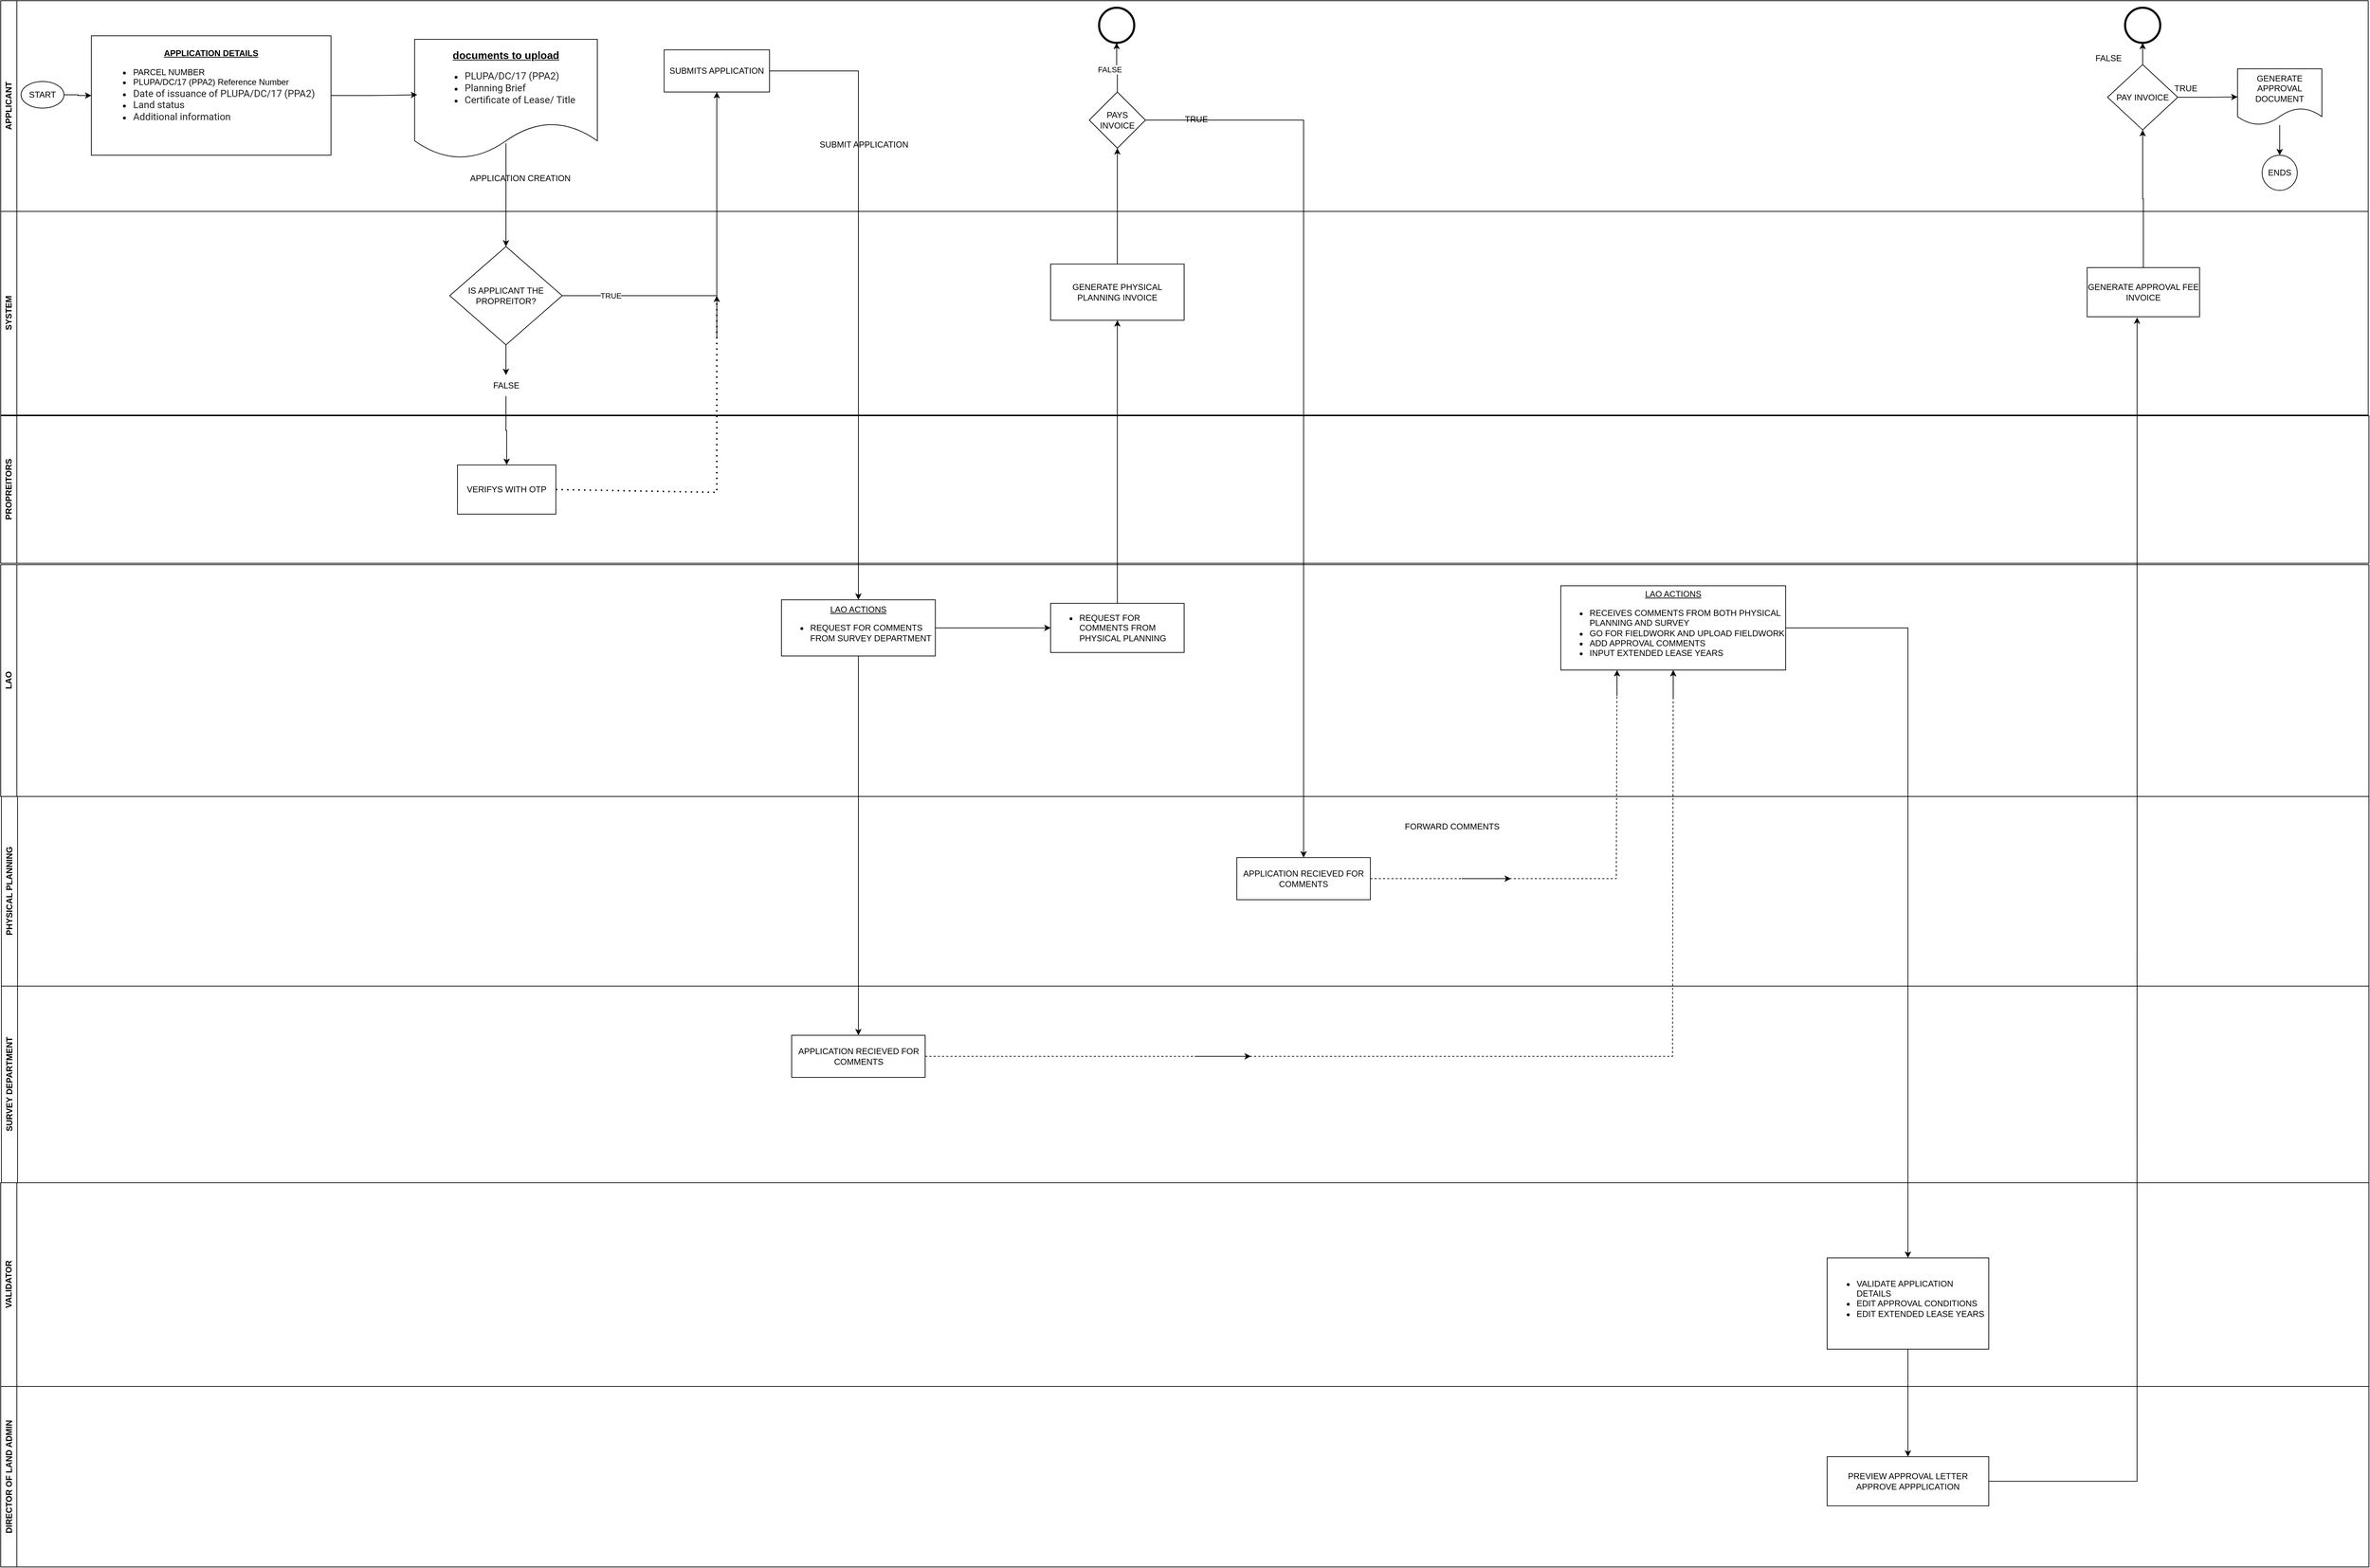 <mxfile version="24.7.14">
  <diagram name="Page-1" id="PFEDFdBlcjiIKvSwy2OO">
    <mxGraphModel dx="1500" dy="794" grid="1" gridSize="10" guides="1" tooltips="1" connect="1" arrows="1" fold="1" page="1" pageScale="1" pageWidth="850" pageHeight="1100" math="0" shadow="0">
      <root>
        <mxCell id="0" />
        <mxCell id="1" parent="0" />
        <mxCell id="5TvdF93Sg0sk9HjSyfZu-1" value="APPLICANT" style="swimlane;horizontal=0;whiteSpace=wrap;html=1;" vertex="1" parent="1">
          <mxGeometry x="71" y="110" width="3369" height="300" as="geometry" />
        </mxCell>
        <mxCell id="5TvdF93Sg0sk9HjSyfZu-2" value="&lt;u&gt;&lt;b&gt;APPLICATION DETAILS&lt;/b&gt;&lt;/u&gt;&lt;div style=&quot;text-align: left;&quot;&gt;&lt;ul&gt;&lt;li&gt;PARCEL NUMBER&lt;/li&gt;&lt;li&gt;PLUPA/DC/17 (PPA2) Reference Number&lt;/li&gt;&lt;li&gt;&lt;label style=&quot;color: rgba(0, 0, 0, 0.87); font-family: Roboto, &amp;quot;Helvetica Neue&amp;quot;, sans-serif; font-size: 14px; background-color: rgb(255, 255, 255);&quot;&gt;Date of issuance of PLUPA/DC/17 (PPA2)&lt;/label&gt;&lt;span style=&quot;color: rgb(220, 53, 69); font-family: Roboto, &amp;quot;Helvetica Neue&amp;quot;, sans-serif; font-size: 14px; background-color: rgb(255, 255, 255);&quot; class=&quot;required&quot; aria-required=&quot;true&quot;&gt;&amp;nbsp;&lt;/span&gt;&lt;/li&gt;&lt;li&gt;&lt;span style=&quot;color: rgb(220, 53, 69); font-family: Roboto, &amp;quot;Helvetica Neue&amp;quot;, sans-serif; font-size: 14px; background-color: rgb(255, 255, 255);&quot; class=&quot;required&quot; aria-required=&quot;true&quot;&gt;&lt;span style=&quot;color: rgba(0, 0, 0, 0.87);&quot;&gt;Land status&lt;/span&gt;&lt;/span&gt;&lt;/li&gt;&lt;li&gt;&lt;span style=&quot;color: rgb(220, 53, 69); font-family: Roboto, &amp;quot;Helvetica Neue&amp;quot;, sans-serif; font-size: 14px; background-color: rgb(255, 255, 255);&quot; class=&quot;required&quot; aria-required=&quot;true&quot;&gt;&lt;span style=&quot;color: rgba(0, 0, 0, 0.87);&quot;&gt;Additional information&lt;/span&gt;&lt;/span&gt;&lt;/li&gt;&lt;/ul&gt;&lt;/div&gt;&lt;div style=&quot;text-align: left;&quot;&gt;&lt;span style=&quot;color: rgb(220, 53, 69); font-family: Roboto, &amp;quot;Helvetica Neue&amp;quot;, sans-serif; font-size: 14px; background-color: rgb(255, 255, 255);&quot; class=&quot;required&quot; aria-required=&quot;true&quot;&gt;&lt;br&gt;&lt;/span&gt;&lt;/div&gt;" style="whiteSpace=wrap;html=1;" vertex="1" parent="5TvdF93Sg0sk9HjSyfZu-1">
          <mxGeometry x="129" y="50" width="341" height="170" as="geometry" />
        </mxCell>
        <mxCell id="5TvdF93Sg0sk9HjSyfZu-3" value="&lt;u&gt;&lt;font style=&quot;font-size: 15px;&quot;&gt;&lt;b&gt;documents to upload&lt;/b&gt;&lt;/font&gt;&lt;/u&gt;&lt;div style=&quot;text-align: left;&quot;&gt;&lt;ul&gt;&lt;li&gt;&lt;span style=&quot;color: rgba(0, 0, 0, 0.87); font-family: Roboto, &amp;quot;Helvetica Neue&amp;quot;, sans-serif; font-size: 14px; background-color: rgb(255, 255, 255);&quot;&gt;PLUPA/DC/17 (PPA2)&lt;/span&gt;&lt;/li&gt;&lt;li&gt;&lt;span style=&quot;background-color: rgb(255, 255, 255); color: rgba(0, 0, 0, 0.87); font-family: Roboto, &amp;quot;Helvetica Neue&amp;quot;, sans-serif; font-size: 14px;&quot;&gt;Planning Brief&lt;/span&gt;&lt;br&gt;&lt;/li&gt;&lt;li&gt;&lt;span style=&quot;background-color: rgb(255, 255, 255); color: rgba(0, 0, 0, 0.87); font-family: Roboto, &amp;quot;Helvetica Neue&amp;quot;, sans-serif; font-size: 14px;&quot;&gt;Certificate of Lease/ Title&lt;br&gt;&lt;/span&gt;&lt;/li&gt;&lt;/ul&gt;&lt;/div&gt;" style="shape=document;whiteSpace=wrap;html=1;boundedLbl=1;" vertex="1" parent="5TvdF93Sg0sk9HjSyfZu-1">
          <mxGeometry x="589" y="55" width="260" height="170" as="geometry" />
        </mxCell>
        <mxCell id="5TvdF93Sg0sk9HjSyfZu-4" style="edgeStyle=orthogonalEdgeStyle;rounded=0;orthogonalLoop=1;jettySize=auto;html=1;entryX=0.014;entryY=0.465;entryDx=0;entryDy=0;entryPerimeter=0;" edge="1" parent="5TvdF93Sg0sk9HjSyfZu-1" source="5TvdF93Sg0sk9HjSyfZu-2" target="5TvdF93Sg0sk9HjSyfZu-3">
          <mxGeometry relative="1" as="geometry" />
        </mxCell>
        <mxCell id="5TvdF93Sg0sk9HjSyfZu-5" value="SUBMIT APPLICATION" style="text;html=1;align=center;verticalAlign=middle;resizable=0;points=[];autosize=1;strokeColor=none;fillColor=none;" vertex="1" parent="5TvdF93Sg0sk9HjSyfZu-1">
          <mxGeometry x="1153" y="190" width="150" height="30" as="geometry" />
        </mxCell>
        <mxCell id="5TvdF93Sg0sk9HjSyfZu-6" style="edgeStyle=orthogonalEdgeStyle;rounded=0;orthogonalLoop=1;jettySize=auto;html=1;entryX=0.5;entryY=0;entryDx=0;entryDy=0;" edge="1" parent="5TvdF93Sg0sk9HjSyfZu-1" source="5TvdF93Sg0sk9HjSyfZu-7" target="5TvdF93Sg0sk9HjSyfZu-9">
          <mxGeometry relative="1" as="geometry" />
        </mxCell>
        <mxCell id="5TvdF93Sg0sk9HjSyfZu-7" value="GENERATE APPROVAL DOCUMENT" style="shape=document;whiteSpace=wrap;html=1;boundedLbl=1;" vertex="1" parent="5TvdF93Sg0sk9HjSyfZu-1">
          <mxGeometry x="3183" y="97" width="120" height="80" as="geometry" />
        </mxCell>
        <mxCell id="5TvdF93Sg0sk9HjSyfZu-8" value="TRUE" style="text;html=1;align=center;verticalAlign=middle;resizable=0;points=[];autosize=1;strokeColor=none;fillColor=none;" vertex="1" parent="5TvdF93Sg0sk9HjSyfZu-1">
          <mxGeometry x="3079" y="110" width="60" height="30" as="geometry" />
        </mxCell>
        <mxCell id="5TvdF93Sg0sk9HjSyfZu-9" value="ENDS" style="ellipse;whiteSpace=wrap;html=1;" vertex="1" parent="5TvdF93Sg0sk9HjSyfZu-1">
          <mxGeometry x="3218" y="220" width="50" height="50" as="geometry" />
        </mxCell>
        <mxCell id="5TvdF93Sg0sk9HjSyfZu-10" value="" style="edgeStyle=orthogonalEdgeStyle;rounded=0;orthogonalLoop=1;jettySize=auto;html=1;" edge="1" parent="5TvdF93Sg0sk9HjSyfZu-1" source="5TvdF93Sg0sk9HjSyfZu-11" target="5TvdF93Sg0sk9HjSyfZu-2">
          <mxGeometry relative="1" as="geometry" />
        </mxCell>
        <mxCell id="5TvdF93Sg0sk9HjSyfZu-11" value="START" style="ellipse;whiteSpace=wrap;html=1;" vertex="1" parent="5TvdF93Sg0sk9HjSyfZu-1">
          <mxGeometry x="29" y="115" width="61" height="38" as="geometry" />
        </mxCell>
        <mxCell id="5TvdF93Sg0sk9HjSyfZu-12" value="" style="edgeStyle=orthogonalEdgeStyle;rounded=0;orthogonalLoop=1;jettySize=auto;html=1;" edge="1" parent="5TvdF93Sg0sk9HjSyfZu-1" source="5TvdF93Sg0sk9HjSyfZu-13" target="5TvdF93Sg0sk9HjSyfZu-15">
          <mxGeometry relative="1" as="geometry" />
        </mxCell>
        <mxCell id="5TvdF93Sg0sk9HjSyfZu-13" value="PAYS INVOICE" style="rhombus;whiteSpace=wrap;html=1;" vertex="1" parent="5TvdF93Sg0sk9HjSyfZu-1">
          <mxGeometry x="1549" y="130" width="80" height="80" as="geometry" />
        </mxCell>
        <mxCell id="5TvdF93Sg0sk9HjSyfZu-14" value="TRUE" style="text;html=1;align=center;verticalAlign=middle;resizable=0;points=[];autosize=1;strokeColor=none;fillColor=none;" vertex="1" parent="5TvdF93Sg0sk9HjSyfZu-1">
          <mxGeometry x="1671" y="154" width="60" height="30" as="geometry" />
        </mxCell>
        <mxCell id="5TvdF93Sg0sk9HjSyfZu-15" value="" style="points=[[0.145,0.145,0],[0.5,0,0],[0.855,0.145,0],[1,0.5,0],[0.855,0.855,0],[0.5,1,0],[0.145,0.855,0],[0,0.5,0]];shape=mxgraph.bpmn.event;html=1;verticalLabelPosition=bottom;labelBackgroundColor=#ffffff;verticalAlign=top;align=center;perimeter=ellipsePerimeter;outlineConnect=0;aspect=fixed;outline=end;symbol=terminate2;" vertex="1" parent="5TvdF93Sg0sk9HjSyfZu-1">
          <mxGeometry x="1563" y="10" width="50" height="50" as="geometry" />
        </mxCell>
        <mxCell id="5TvdF93Sg0sk9HjSyfZu-16" value="" style="points=[[0.145,0.145,0],[0.5,0,0],[0.855,0.145,0],[1,0.5,0],[0.855,0.855,0],[0.5,1,0],[0.145,0.855,0],[0,0.5,0]];shape=mxgraph.bpmn.event;html=1;verticalLabelPosition=bottom;labelBackgroundColor=#ffffff;verticalAlign=top;align=center;perimeter=ellipsePerimeter;outlineConnect=0;aspect=fixed;outline=end;symbol=terminate2;" vertex="1" parent="5TvdF93Sg0sk9HjSyfZu-1">
          <mxGeometry x="3023" y="10" width="50" height="50" as="geometry" />
        </mxCell>
        <mxCell id="5TvdF93Sg0sk9HjSyfZu-17" value="FALSE" style="text;html=1;align=center;verticalAlign=middle;resizable=0;points=[];autosize=1;strokeColor=none;fillColor=none;" vertex="1" parent="5TvdF93Sg0sk9HjSyfZu-1">
          <mxGeometry x="2969" y="67" width="60" height="30" as="geometry" />
        </mxCell>
        <mxCell id="5TvdF93Sg0sk9HjSyfZu-18" value="SYSTEM" style="swimlane;horizontal=0;whiteSpace=wrap;html=1;" vertex="1" parent="1">
          <mxGeometry x="71" y="410" width="3369" height="290" as="geometry" />
        </mxCell>
        <mxCell id="5TvdF93Sg0sk9HjSyfZu-19" value="IS APPLICANT THE PROPREITOR?" style="rhombus;whiteSpace=wrap;html=1;" vertex="1" parent="5TvdF93Sg0sk9HjSyfZu-18">
          <mxGeometry x="639" y="50" width="160" height="140" as="geometry" />
        </mxCell>
        <mxCell id="5TvdF93Sg0sk9HjSyfZu-20" value="GENERATE APPROVAL FEE INVOICE" style="whiteSpace=wrap;html=1;" vertex="1" parent="5TvdF93Sg0sk9HjSyfZu-18">
          <mxGeometry x="2969" y="80" width="160" height="70" as="geometry" />
        </mxCell>
        <mxCell id="5TvdF93Sg0sk9HjSyfZu-21" value="" style="endArrow=none;dashed=1;html=1;dashPattern=1 3;strokeWidth=2;rounded=0;exitX=1;exitY=0.5;exitDx=0;exitDy=0;" edge="1" parent="5TvdF93Sg0sk9HjSyfZu-18" source="5TvdF93Sg0sk9HjSyfZu-26">
          <mxGeometry width="50" height="50" relative="1" as="geometry">
            <mxPoint x="1034" y="502" as="sourcePoint" />
            <mxPoint x="1019" y="130" as="targetPoint" />
            <Array as="points">
              <mxPoint x="1019" y="400" />
            </Array>
          </mxGeometry>
        </mxCell>
        <mxCell id="5TvdF93Sg0sk9HjSyfZu-22" value="GENERATE PHYSICAL PLANNING INVOICE" style="whiteSpace=wrap;html=1;" vertex="1" parent="5TvdF93Sg0sk9HjSyfZu-18">
          <mxGeometry x="1494" y="75" width="190" height="80" as="geometry" />
        </mxCell>
        <mxCell id="5TvdF93Sg0sk9HjSyfZu-23" style="edgeStyle=orthogonalEdgeStyle;rounded=0;orthogonalLoop=1;jettySize=auto;html=1;entryX=0.5;entryY=0;entryDx=0;entryDy=0;exitX=0.5;exitY=0.871;exitDx=0;exitDy=0;exitPerimeter=0;" edge="1" parent="1" source="5TvdF93Sg0sk9HjSyfZu-3" target="5TvdF93Sg0sk9HjSyfZu-19">
          <mxGeometry relative="1" as="geometry" />
        </mxCell>
        <mxCell id="5TvdF93Sg0sk9HjSyfZu-24" value="APPLICATION CREATION" style="text;html=1;align=center;verticalAlign=middle;resizable=0;points=[];autosize=1;strokeColor=none;fillColor=none;" vertex="1" parent="1">
          <mxGeometry x="725" y="348" width="170" height="30" as="geometry" />
        </mxCell>
        <mxCell id="5TvdF93Sg0sk9HjSyfZu-25" value="PROPREITORS" style="swimlane;horizontal=0;whiteSpace=wrap;html=1;startSize=23;" vertex="1" parent="1">
          <mxGeometry x="71" y="701" width="3370" height="210" as="geometry" />
        </mxCell>
        <mxCell id="5TvdF93Sg0sk9HjSyfZu-26" value="VERIFYS WITH OTP" style="whiteSpace=wrap;html=1;" vertex="1" parent="5TvdF93Sg0sk9HjSyfZu-25">
          <mxGeometry x="650" y="70" width="140" height="70" as="geometry" />
        </mxCell>
        <mxCell id="5TvdF93Sg0sk9HjSyfZu-27" style="edgeStyle=orthogonalEdgeStyle;rounded=0;orthogonalLoop=1;jettySize=auto;html=1;entryX=0.5;entryY=0;entryDx=0;entryDy=0;" edge="1" parent="1" source="5TvdF93Sg0sk9HjSyfZu-61" target="5TvdF93Sg0sk9HjSyfZu-26">
          <mxGeometry relative="1" as="geometry" />
        </mxCell>
        <mxCell id="5TvdF93Sg0sk9HjSyfZu-28" value="LAO" style="swimlane;horizontal=0;whiteSpace=wrap;html=1;" vertex="1" parent="1">
          <mxGeometry x="71" y="913" width="3370" height="330" as="geometry" />
        </mxCell>
        <mxCell id="5TvdF93Sg0sk9HjSyfZu-29" style="edgeStyle=orthogonalEdgeStyle;rounded=0;orthogonalLoop=1;jettySize=auto;html=1;exitX=1;exitY=0.5;exitDx=0;exitDy=0;" edge="1" parent="5TvdF93Sg0sk9HjSyfZu-28" source="5TvdF93Sg0sk9HjSyfZu-30" target="5TvdF93Sg0sk9HjSyfZu-31">
          <mxGeometry relative="1" as="geometry">
            <mxPoint x="1530" y="110" as="sourcePoint" />
          </mxGeometry>
        </mxCell>
        <mxCell id="5TvdF93Sg0sk9HjSyfZu-30" value="&lt;u&gt;LAO ACTIONS&lt;/u&gt;&lt;div style=&quot;text-align: left;&quot;&gt;&lt;ul&gt;&lt;li&gt;REQUEST FOR COMMENTS FROM SURVEY DEPARTMENT&lt;/li&gt;&lt;/ul&gt;&lt;/div&gt;" style="whiteSpace=wrap;html=1;" vertex="1" parent="5TvdF93Sg0sk9HjSyfZu-28">
          <mxGeometry x="1111" y="50" width="219" height="80" as="geometry" />
        </mxCell>
        <mxCell id="5TvdF93Sg0sk9HjSyfZu-31" value="&lt;ul style=&quot;text-align: left;&quot;&gt;&lt;li&gt;REQUEST FOR COMMENTS FROM PHYSICAL PLANNING&lt;/li&gt;&lt;/ul&gt;" style="whiteSpace=wrap;html=1;" vertex="1" parent="5TvdF93Sg0sk9HjSyfZu-28">
          <mxGeometry x="1494" y="55" width="190" height="70" as="geometry" />
        </mxCell>
        <mxCell id="5TvdF93Sg0sk9HjSyfZu-32" value="&lt;u&gt;LAO ACTIONS&lt;/u&gt;&lt;div style=&quot;text-align: left;&quot;&gt;&lt;ul&gt;&lt;li&gt;RECEIVES COMMENTS FROM BOTH PHYSICAL PLANNING AND SURVEY&lt;/li&gt;&lt;li&gt;GO FOR FIELDWORK AND UPLOAD FIELDWORK&lt;/li&gt;&lt;li&gt;ADD APPROVAL COMMENTS&lt;br&gt;&lt;/li&gt;&lt;li&gt;INPUT EXTENDED LEASE YEARS&lt;/li&gt;&lt;/ul&gt;&lt;/div&gt;" style="whiteSpace=wrap;html=1;" vertex="1" parent="5TvdF93Sg0sk9HjSyfZu-28">
          <mxGeometry x="2220" y="30" width="320" height="120" as="geometry" />
        </mxCell>
        <mxCell id="5TvdF93Sg0sk9HjSyfZu-33" value="" style="endArrow=classic;html=1;rounded=0;" edge="1" parent="5TvdF93Sg0sk9HjSyfZu-28">
          <mxGeometry width="50" height="50" relative="1" as="geometry">
            <mxPoint x="2300" y="187" as="sourcePoint" />
            <mxPoint x="2300" y="150" as="targetPoint" />
          </mxGeometry>
        </mxCell>
        <mxCell id="5TvdF93Sg0sk9HjSyfZu-34" value="" style="endArrow=classic;html=1;rounded=0;" edge="1" parent="5TvdF93Sg0sk9HjSyfZu-28">
          <mxGeometry width="50" height="50" relative="1" as="geometry">
            <mxPoint x="2380" y="190" as="sourcePoint" />
            <mxPoint x="2380" y="150" as="targetPoint" />
          </mxGeometry>
        </mxCell>
        <mxCell id="5TvdF93Sg0sk9HjSyfZu-35" style="edgeStyle=orthogonalEdgeStyle;rounded=0;orthogonalLoop=1;jettySize=auto;html=1;entryX=0.5;entryY=0;entryDx=0;entryDy=0;" edge="1" parent="1" source="5TvdF93Sg0sk9HjSyfZu-36" target="5TvdF93Sg0sk9HjSyfZu-30">
          <mxGeometry relative="1" as="geometry">
            <mxPoint x="1510" y="1070" as="targetPoint" />
          </mxGeometry>
        </mxCell>
        <mxCell id="5TvdF93Sg0sk9HjSyfZu-36" value="SUBMITS APPLICATION" style="whiteSpace=wrap;html=1;" vertex="1" parent="1">
          <mxGeometry x="1015" y="180" width="150" height="60" as="geometry" />
        </mxCell>
        <mxCell id="5TvdF93Sg0sk9HjSyfZu-37" style="edgeStyle=orthogonalEdgeStyle;rounded=0;orthogonalLoop=1;jettySize=auto;html=1;exitX=1;exitY=0.5;exitDx=0;exitDy=0;" edge="1" parent="1" source="5TvdF93Sg0sk9HjSyfZu-19" target="5TvdF93Sg0sk9HjSyfZu-36">
          <mxGeometry relative="1" as="geometry">
            <mxPoint x="855" y="670" as="sourcePoint" />
          </mxGeometry>
        </mxCell>
        <mxCell id="5TvdF93Sg0sk9HjSyfZu-38" value="TRUE" style="edgeLabel;html=1;align=center;verticalAlign=middle;resizable=0;points=[];" vertex="1" connectable="0" parent="5TvdF93Sg0sk9HjSyfZu-37">
          <mxGeometry x="-0.73" y="3" relative="1" as="geometry">
            <mxPoint y="3" as="offset" />
          </mxGeometry>
        </mxCell>
        <mxCell id="5TvdF93Sg0sk9HjSyfZu-39" value="PHYSICAL PLANNING" style="swimlane;horizontal=0;whiteSpace=wrap;html=1;" vertex="1" parent="1">
          <mxGeometry x="72" y="1243" width="3369" height="270" as="geometry" />
        </mxCell>
        <mxCell id="5TvdF93Sg0sk9HjSyfZu-40" value="APPLICATION RECIEVED FOR COMMENTS" style="whiteSpace=wrap;html=1;" vertex="1" parent="5TvdF93Sg0sk9HjSyfZu-39">
          <mxGeometry x="1758" y="87" width="190" height="60" as="geometry" />
        </mxCell>
        <mxCell id="5TvdF93Sg0sk9HjSyfZu-41" value="FORWARD COMMENTS" style="text;html=1;align=center;verticalAlign=middle;resizable=0;points=[];autosize=1;strokeColor=none;fillColor=none;" vertex="1" parent="5TvdF93Sg0sk9HjSyfZu-39">
          <mxGeometry x="1984" y="28" width="160" height="30" as="geometry" />
        </mxCell>
        <mxCell id="5TvdF93Sg0sk9HjSyfZu-42" style="edgeStyle=orthogonalEdgeStyle;rounded=0;orthogonalLoop=1;jettySize=auto;html=1;entryX=0.5;entryY=1;entryDx=0;entryDy=0;exitX=0.5;exitY=0;exitDx=0;exitDy=0;" edge="1" parent="1" source="5TvdF93Sg0sk9HjSyfZu-22" target="5TvdF93Sg0sk9HjSyfZu-13">
          <mxGeometry relative="1" as="geometry" />
        </mxCell>
        <mxCell id="5TvdF93Sg0sk9HjSyfZu-43" style="edgeStyle=orthogonalEdgeStyle;rounded=0;orthogonalLoop=1;jettySize=auto;html=1;entryX=0.5;entryY=0;entryDx=0;entryDy=0;" edge="1" parent="1" source="5TvdF93Sg0sk9HjSyfZu-13" target="5TvdF93Sg0sk9HjSyfZu-40">
          <mxGeometry relative="1" as="geometry">
            <mxPoint x="2130" y="1414" as="targetPoint" />
          </mxGeometry>
        </mxCell>
        <mxCell id="5TvdF93Sg0sk9HjSyfZu-44" value="FALSE" style="edgeLabel;html=1;align=center;verticalAlign=middle;resizable=0;points=[];" vertex="1" connectable="0" parent="5TvdF93Sg0sk9HjSyfZu-43">
          <mxGeometry x="-0.875" y="-5" relative="1" as="geometry">
            <mxPoint x="-131" y="-77" as="offset" />
          </mxGeometry>
        </mxCell>
        <mxCell id="5TvdF93Sg0sk9HjSyfZu-45" value="SURVEY DEPARTMENT" style="swimlane;horizontal=0;whiteSpace=wrap;html=1;" vertex="1" parent="1">
          <mxGeometry x="72" y="1513" width="3369" height="280" as="geometry" />
        </mxCell>
        <mxCell id="5TvdF93Sg0sk9HjSyfZu-46" value="APPLICATION RECIEVED FOR COMMENTS" style="whiteSpace=wrap;html=1;" vertex="1" parent="5TvdF93Sg0sk9HjSyfZu-45">
          <mxGeometry x="1124.5" y="70" width="190" height="60" as="geometry" />
        </mxCell>
        <mxCell id="5TvdF93Sg0sk9HjSyfZu-47" value="" style="endArrow=classic;html=1;rounded=0;" edge="1" parent="5TvdF93Sg0sk9HjSyfZu-45">
          <mxGeometry width="50" height="50" relative="1" as="geometry">
            <mxPoint x="1698" y="100" as="sourcePoint" />
            <mxPoint x="1778" y="100" as="targetPoint" />
          </mxGeometry>
        </mxCell>
        <mxCell id="5TvdF93Sg0sk9HjSyfZu-48" style="edgeStyle=orthogonalEdgeStyle;rounded=0;orthogonalLoop=1;jettySize=auto;html=1;entryX=0.5;entryY=0;entryDx=0;entryDy=0;exitX=0.5;exitY=1;exitDx=0;exitDy=0;" edge="1" parent="1" source="5TvdF93Sg0sk9HjSyfZu-30" target="5TvdF93Sg0sk9HjSyfZu-46">
          <mxGeometry relative="1" as="geometry" />
        </mxCell>
        <mxCell id="5TvdF93Sg0sk9HjSyfZu-49" value="VALIDATOR" style="swimlane;horizontal=0;whiteSpace=wrap;html=1;" vertex="1" parent="1">
          <mxGeometry x="71" y="1793" width="3370" height="290" as="geometry" />
        </mxCell>
        <mxCell id="5TvdF93Sg0sk9HjSyfZu-50" style="edgeStyle=orthogonalEdgeStyle;rounded=0;orthogonalLoop=1;jettySize=auto;html=1;entryX=0.5;entryY=0;entryDx=0;entryDy=0;" edge="1" parent="1" source="5TvdF93Sg0sk9HjSyfZu-51" target="5TvdF93Sg0sk9HjSyfZu-54">
          <mxGeometry relative="1" as="geometry" />
        </mxCell>
        <mxCell id="5TvdF93Sg0sk9HjSyfZu-51" value="&lt;ul&gt;&lt;li&gt;VALIDATE APPLICATION DETAILS&lt;/li&gt;&lt;li&gt;EDIT APPROVAL CONDITIONS&amp;nbsp;&lt;/li&gt;&lt;li&gt;&lt;span style=&quot;&quot;&gt;EDIT EXTENDED LEASE YEARS&lt;/span&gt;&lt;/li&gt;&lt;/ul&gt;&lt;div&gt;&lt;br&gt;&lt;/div&gt;" style="whiteSpace=wrap;html=1;align=left;" vertex="1" parent="1">
          <mxGeometry x="2670" y="1900" width="230" height="130" as="geometry" />
        </mxCell>
        <mxCell id="5TvdF93Sg0sk9HjSyfZu-52" style="edgeStyle=orthogonalEdgeStyle;rounded=0;orthogonalLoop=1;jettySize=auto;html=1;entryX=0.5;entryY=0;entryDx=0;entryDy=0;exitX=1;exitY=0.5;exitDx=0;exitDy=0;" edge="1" parent="1" source="5TvdF93Sg0sk9HjSyfZu-32" target="5TvdF93Sg0sk9HjSyfZu-51">
          <mxGeometry relative="1" as="geometry">
            <mxPoint x="2120" y="1110" as="sourcePoint" />
          </mxGeometry>
        </mxCell>
        <mxCell id="5TvdF93Sg0sk9HjSyfZu-53" value="DIRECTOR OF LAND ADMIN" style="swimlane;horizontal=0;whiteSpace=wrap;html=1;" vertex="1" parent="1">
          <mxGeometry x="71" y="2083" width="3370" height="257" as="geometry" />
        </mxCell>
        <mxCell id="5TvdF93Sg0sk9HjSyfZu-54" value="PREVIEW APPROVAL LETTER&lt;br&gt;APPROVE APPPLICATION" style="whiteSpace=wrap;html=1;" vertex="1" parent="5TvdF93Sg0sk9HjSyfZu-53">
          <mxGeometry x="2599" y="100" width="230" height="70" as="geometry" />
        </mxCell>
        <mxCell id="5TvdF93Sg0sk9HjSyfZu-55" style="edgeStyle=orthogonalEdgeStyle;rounded=0;orthogonalLoop=1;jettySize=auto;html=1;entryX=0.444;entryY=1.014;entryDx=0;entryDy=0;entryPerimeter=0;" edge="1" parent="1" source="5TvdF93Sg0sk9HjSyfZu-54" target="5TvdF93Sg0sk9HjSyfZu-20">
          <mxGeometry relative="1" as="geometry" />
        </mxCell>
        <mxCell id="5TvdF93Sg0sk9HjSyfZu-56" style="edgeStyle=orthogonalEdgeStyle;rounded=0;orthogonalLoop=1;jettySize=auto;html=1;entryX=0;entryY=0.5;entryDx=0;entryDy=0;" edge="1" parent="1" source="5TvdF93Sg0sk9HjSyfZu-58" target="5TvdF93Sg0sk9HjSyfZu-7">
          <mxGeometry relative="1" as="geometry" />
        </mxCell>
        <mxCell id="5TvdF93Sg0sk9HjSyfZu-57" value="" style="edgeStyle=orthogonalEdgeStyle;rounded=0;orthogonalLoop=1;jettySize=auto;html=1;" edge="1" parent="1" source="5TvdF93Sg0sk9HjSyfZu-58" target="5TvdF93Sg0sk9HjSyfZu-16">
          <mxGeometry relative="1" as="geometry" />
        </mxCell>
        <mxCell id="5TvdF93Sg0sk9HjSyfZu-58" value="PAY INVOICE" style="rhombus;whiteSpace=wrap;html=1;" vertex="1" parent="1">
          <mxGeometry x="3069" y="201" width="100" height="93" as="geometry" />
        </mxCell>
        <mxCell id="5TvdF93Sg0sk9HjSyfZu-59" style="edgeStyle=orthogonalEdgeStyle;rounded=0;orthogonalLoop=1;jettySize=auto;html=1;entryX=0.5;entryY=1;entryDx=0;entryDy=0;" edge="1" parent="1" source="5TvdF93Sg0sk9HjSyfZu-20" target="5TvdF93Sg0sk9HjSyfZu-58">
          <mxGeometry relative="1" as="geometry" />
        </mxCell>
        <mxCell id="5TvdF93Sg0sk9HjSyfZu-60" value="" style="edgeStyle=orthogonalEdgeStyle;rounded=0;orthogonalLoop=1;jettySize=auto;html=1;entryX=0.5;entryY=0;entryDx=0;entryDy=0;" edge="1" parent="1" source="5TvdF93Sg0sk9HjSyfZu-19" target="5TvdF93Sg0sk9HjSyfZu-61">
          <mxGeometry relative="1" as="geometry">
            <mxPoint x="790" y="600" as="sourcePoint" />
            <mxPoint x="790" y="880" as="targetPoint" />
          </mxGeometry>
        </mxCell>
        <mxCell id="5TvdF93Sg0sk9HjSyfZu-61" value="FALSE" style="text;html=1;align=center;verticalAlign=middle;resizable=0;points=[];autosize=1;strokeColor=none;fillColor=none;" vertex="1" parent="1">
          <mxGeometry x="760" y="643" width="60" height="30" as="geometry" />
        </mxCell>
        <mxCell id="5TvdF93Sg0sk9HjSyfZu-62" value="" style="endArrow=classic;html=1;rounded=0;" edge="1" parent="1">
          <mxGeometry width="50" height="50" relative="1" as="geometry">
            <mxPoint x="1090" y="590" as="sourcePoint" />
            <mxPoint x="1090" y="530" as="targetPoint" />
            <Array as="points">
              <mxPoint x="1090" y="590" />
            </Array>
          </mxGeometry>
        </mxCell>
        <mxCell id="5TvdF93Sg0sk9HjSyfZu-63" value="" style="edgeStyle=orthogonalEdgeStyle;rounded=0;orthogonalLoop=1;jettySize=auto;html=1;entryX=0.5;entryY=1;entryDx=0;entryDy=0;" edge="1" parent="1" source="5TvdF93Sg0sk9HjSyfZu-31" target="5TvdF93Sg0sk9HjSyfZu-22">
          <mxGeometry relative="1" as="geometry">
            <mxPoint x="1659" y="990" as="targetPoint" />
          </mxGeometry>
        </mxCell>
        <mxCell id="5TvdF93Sg0sk9HjSyfZu-64" value="" style="endArrow=none;dashed=1;html=1;rounded=0;exitX=1;exitY=0.5;exitDx=0;exitDy=0;entryX=0.5;entryY=1;entryDx=0;entryDy=0;" edge="1" parent="1" source="5TvdF93Sg0sk9HjSyfZu-46" target="5TvdF93Sg0sk9HjSyfZu-32">
          <mxGeometry width="50" height="50" relative="1" as="geometry">
            <mxPoint x="1590" y="1680" as="sourcePoint" />
            <mxPoint x="1640" y="1630" as="targetPoint" />
            <Array as="points">
              <mxPoint x="2450" y="1613" />
            </Array>
          </mxGeometry>
        </mxCell>
        <mxCell id="5TvdF93Sg0sk9HjSyfZu-65" value="" style="endArrow=none;dashed=1;html=1;rounded=0;exitX=1;exitY=0.5;exitDx=0;exitDy=0;entryX=0.25;entryY=1;entryDx=0;entryDy=0;" edge="1" parent="1" source="5TvdF93Sg0sk9HjSyfZu-40" target="5TvdF93Sg0sk9HjSyfZu-32">
          <mxGeometry width="50" height="50" relative="1" as="geometry">
            <mxPoint x="2160" y="1400" as="sourcePoint" />
            <mxPoint x="2210" y="1350" as="targetPoint" />
            <Array as="points">
              <mxPoint x="2370" y="1360" />
            </Array>
          </mxGeometry>
        </mxCell>
        <mxCell id="5TvdF93Sg0sk9HjSyfZu-66" value="" style="endArrow=classic;html=1;rounded=0;" edge="1" parent="1">
          <mxGeometry width="50" height="50" relative="1" as="geometry">
            <mxPoint x="2150" y="1360" as="sourcePoint" />
            <mxPoint x="2220" y="1360" as="targetPoint" />
          </mxGeometry>
        </mxCell>
      </root>
    </mxGraphModel>
  </diagram>
</mxfile>
